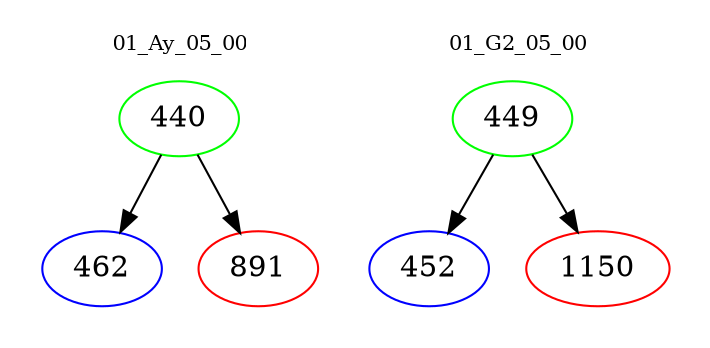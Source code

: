 digraph{
subgraph cluster_0 {
color = white
label = "01_Ay_05_00";
fontsize=10;
T0_440 [label="440", color="green"]
T0_440 -> T0_462 [color="black"]
T0_462 [label="462", color="blue"]
T0_440 -> T0_891 [color="black"]
T0_891 [label="891", color="red"]
}
subgraph cluster_1 {
color = white
label = "01_G2_05_00";
fontsize=10;
T1_449 [label="449", color="green"]
T1_449 -> T1_452 [color="black"]
T1_452 [label="452", color="blue"]
T1_449 -> T1_1150 [color="black"]
T1_1150 [label="1150", color="red"]
}
}
